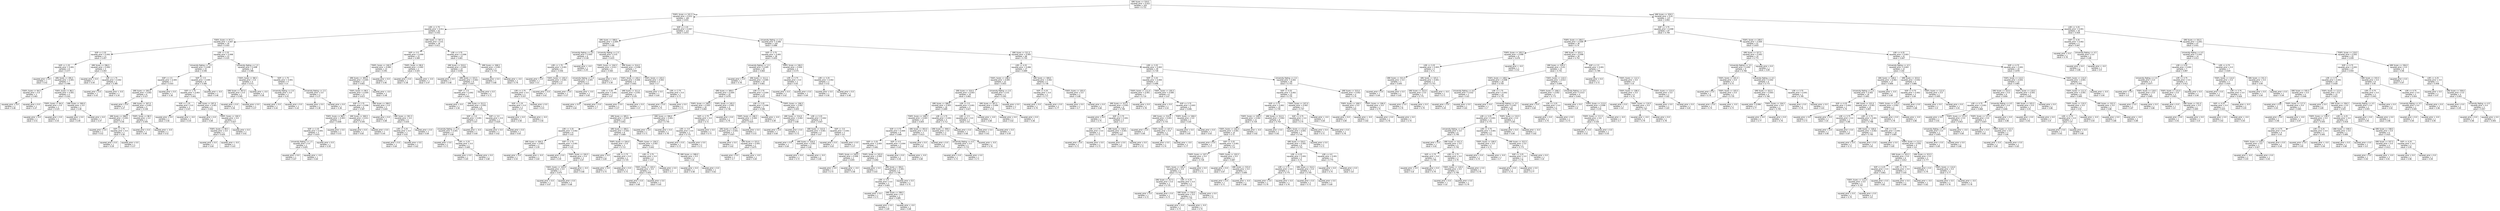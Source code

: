 digraph Tree {
node [shape=box, fontname="helvetica"] ;
edge [fontname="helvetica"] ;
0 [label="GRE Score <= 319.5\nsquared_error = 0.022\nsamples = 320\nvalue = 0.722"] ;
1 [label="TOEFL Score <= 101.5\nsquared_error = 0.012\nsamples = 183\nvalue = 0.631"] ;
0 -> 1 [labeldistance=2.5, labelangle=45, headlabel="True"] ;
2 [label="LOR <= 2.75\nsquared_error = 0.011\nsamples = 62\nvalue = 0.552"] ;
1 -> 2 ;
3 [label="TOEFL Score <= 97.5\nsquared_error = 0.007\nsamples = 34\nvalue = 0.503"] ;
2 -> 3 ;
4 [label="SOP <= 2.25\nsquared_error = 0.002\nsamples = 11\nvalue = 0.457"] ;
3 -> 4 ;
5 [label="SOP <= 1.25\nsquared_error = 0.001\nsamples = 8\nvalue = 0.477"] ;
4 -> 5 ;
6 [label="squared_error = 0.0\nsamples = 1\nvalue = 0.42"] ;
5 -> 6 ;
7 [label="GRE Score <= 295.5\nsquared_error = 0.001\nsamples = 7\nvalue = 0.486"] ;
5 -> 7 ;
8 [label="TOEFL Score <= 94.5\nsquared_error = 0.0\nsamples = 3\nvalue = 0.463"] ;
7 -> 8 ;
9 [label="squared_error = 0.0\nsamples = 2\nvalue = 0.46"] ;
8 -> 9 ;
10 [label="squared_error = 0.0\nsamples = 1\nvalue = 0.47"] ;
8 -> 10 ;
11 [label="TOEFL Score <= 96.5\nsquared_error = 0.001\nsamples = 4\nvalue = 0.502"] ;
7 -> 11 ;
12 [label="TOEFL Score <= 94.0\nsquared_error = 0.0\nsamples = 2\nvalue = 0.525"] ;
11 -> 12 ;
13 [label="squared_error = 0.0\nsamples = 1\nvalue = 0.51"] ;
12 -> 13 ;
14 [label="squared_error = 0.0\nsamples = 1\nvalue = 0.54"] ;
12 -> 14 ;
15 [label="GRE Score <= 300.0\nsquared_error = 0.0\nsamples = 2\nvalue = 0.48"] ;
11 -> 15 ;
16 [label="squared_error = 0.0\nsamples = 1\nvalue = 0.49"] ;
15 -> 16 ;
17 [label="squared_error = 0.0\nsamples = 1\nvalue = 0.47"] ;
15 -> 17 ;
18 [label="GRE Score <= 296.5\nsquared_error = 0.002\nsamples = 3\nvalue = 0.403"] ;
4 -> 18 ;
19 [label="squared_error = 0.0\nsamples = 1\nvalue = 0.44"] ;
18 -> 19 ;
20 [label="LOR <= 1.75\nsquared_error = 0.002\nsamples = 2\nvalue = 0.385"] ;
18 -> 20 ;
21 [label="squared_error = 0.0\nsamples = 1\nvalue = 0.43"] ;
20 -> 21 ;
22 [label="squared_error = -0.0\nsamples = 1\nvalue = 0.34"] ;
20 -> 22 ;
23 [label="LOR <= 2.25\nsquared_error = 0.008\nsamples = 23\nvalue = 0.525"] ;
3 -> 23 ;
24 [label="University Rating <= 1.5\nsquared_error = 0.006\nsamples = 15\nvalue = 0.546"] ;
23 -> 24 ;
25 [label="SOP <= 2.5\nsquared_error = 0.005\nsamples = 7\nvalue = 0.503"] ;
24 -> 25 ;
26 [label="GRE Score <= 293.5\nsquared_error = 0.002\nsamples = 6\nvalue = 0.527"] ;
25 -> 26 ;
27 [label="squared_error = 0.0\nsamples = 1\nvalue = 0.47"] ;
26 -> 27 ;
28 [label="GRE Score <= 307.0\nsquared_error = 0.001\nsamples = 5\nvalue = 0.538"] ;
26 -> 28 ;
29 [label="GRE Score <= 298.0\nsquared_error = 0.001\nsamples = 3\nvalue = 0.56"] ;
28 -> 29 ;
30 [label="squared_error = 0.0\nsamples = 1\nvalue = 0.52"] ;
29 -> 30 ;
31 [label="SOP <= 1.75\nsquared_error = 0.0\nsamples = 2\nvalue = 0.58"] ;
29 -> 31 ;
32 [label="squared_error = 0.0\nsamples = 1\nvalue = 0.59"] ;
31 -> 32 ;
33 [label="squared_error = 0.0\nsamples = 1\nvalue = 0.57"] ;
31 -> 33 ;
34 [label="TOEFL Score <= 98.5\nsquared_error = 0.0\nsamples = 2\nvalue = 0.505"] ;
28 -> 34 ;
35 [label="squared_error = 0.0\nsamples = 1\nvalue = 0.49"] ;
34 -> 35 ;
36 [label="squared_error = -0.0\nsamples = 1\nvalue = 0.52"] ;
34 -> 36 ;
37 [label="squared_error = 0.0\nsamples = 1\nvalue = 0.36"] ;
25 -> 37 ;
38 [label="SOP <= 3.5\nsquared_error = 0.005\nsamples = 8\nvalue = 0.584"] ;
24 -> 38 ;
39 [label="SOP <= 1.75\nsquared_error = 0.003\nsamples = 7\nvalue = 0.601"] ;
38 -> 39 ;
40 [label="SOP <= 1.25\nsquared_error = 0.0\nsamples = 3\nvalue = 0.547"] ;
39 -> 40 ;
41 [label="squared_error = 0.0\nsamples = 1\nvalue = 0.56"] ;
40 -> 41 ;
42 [label="squared_error = -0.0\nsamples = 2\nvalue = 0.54"] ;
40 -> 42 ;
43 [label="GRE Score <= 297.0\nsquared_error = 0.001\nsamples = 4\nvalue = 0.642"] ;
39 -> 43 ;
44 [label="squared_error = 0.0\nsamples = 1\nvalue = 0.69"] ;
43 -> 44 ;
45 [label="TOEFL Score <= 100.5\nsquared_error = 0.0\nsamples = 3\nvalue = 0.627"] ;
43 -> 45 ;
46 [label="TOEFL Score <= 99.5\nsquared_error = 0.0\nsamples = 2\nvalue = 0.635"] ;
45 -> 46 ;
47 [label="squared_error = 0.0\nsamples = 1\nvalue = 0.64"] ;
46 -> 47 ;
48 [label="squared_error = -0.0\nsamples = 1\nvalue = 0.63"] ;
46 -> 48 ;
49 [label="squared_error = 0.0\nsamples = 1\nvalue = 0.61"] ;
45 -> 49 ;
50 [label="squared_error = -0.0\nsamples = 1\nvalue = 0.46"] ;
38 -> 50 ;
51 [label="University Rating <= 1.5\nsquared_error = 0.008\nsamples = 8\nvalue = 0.486"] ;
23 -> 51 ;
52 [label="TOEFL Score <= 98.5\nsquared_error = 0.0\nsamples = 4\nvalue = 0.572"] ;
51 -> 52 ;
53 [label="GRE Score <= 307.0\nsquared_error = 0.0\nsamples = 2\nvalue = 0.565"] ;
52 -> 53 ;
54 [label="squared_error = 0.0\nsamples = 1\nvalue = 0.56"] ;
53 -> 54 ;
55 [label="squared_error = 0.0\nsamples = 1\nvalue = 0.57"] ;
53 -> 55 ;
56 [label="squared_error = -0.0\nsamples = 2\nvalue = 0.58"] ;
52 -> 56 ;
57 [label="SOP <= 1.75\nsquared_error = 0.001\nsamples = 4\nvalue = 0.4"] ;
51 -> 57 ;
58 [label="University Rating <= 3.0\nsquared_error = 0.0\nsamples = 2\nvalue = 0.43"] ;
57 -> 58 ;
59 [label="squared_error = 0.0\nsamples = 1\nvalue = 0.44"] ;
58 -> 59 ;
60 [label="squared_error = 0.0\nsamples = 1\nvalue = 0.42"] ;
58 -> 60 ;
61 [label="University Rating <= 2.5\nsquared_error = 0.0\nsamples = 2\nvalue = 0.37"] ;
57 -> 61 ;
62 [label="squared_error = 0.0\nsamples = 1\nvalue = 0.38"] ;
61 -> 62 ;
63 [label="squared_error = 0.0\nsamples = 1\nvalue = 0.36"] ;
61 -> 63 ;
64 [label="GRE Score <= 307.5\nsquared_error = 0.01\nsamples = 28\nvalue = 0.611"] ;
2 -> 64 ;
65 [label="SOP <= 3.5\nsquared_error = 0.009\nsamples = 15\nvalue = 0.569"] ;
64 -> 65 ;
66 [label="TOEFL Score <= 100.5\nsquared_error = 0.006\nsamples = 13\nvalue = 0.591"] ;
65 -> 66 ;
67 [label="GRE Score <= 305.0\nsquared_error = 0.005\nsamples = 12\nvalue = 0.602"] ;
66 -> 67 ;
68 [label="TOEFL Score <= 99.5\nsquared_error = 0.004\nsamples = 11\nvalue = 0.613"] ;
67 -> 68 ;
69 [label="SOP <= 2.75\nsquared_error = 0.006\nsamples = 6\nvalue = 0.587"] ;
68 -> 69 ;
70 [label="TOEFL Score <= 98.5\nsquared_error = 0.003\nsamples = 4\nvalue = 0.608"] ;
69 -> 70 ;
71 [label="SOP <= 2.25\nsquared_error = 0.001\nsamples = 3\nvalue = 0.633"] ;
70 -> 71 ;
72 [label="University Rating <= 1.5\nsquared_error = 0.0\nsamples = 2\nvalue = 0.655"] ;
71 -> 72 ;
73 [label="squared_error = 0.0\nsamples = 1\nvalue = 0.67"] ;
72 -> 73 ;
74 [label="squared_error = -0.0\nsamples = 1\nvalue = 0.64"] ;
72 -> 74 ;
75 [label="squared_error = 0.0\nsamples = 1\nvalue = 0.59"] ;
71 -> 75 ;
76 [label="squared_error = 0.0\nsamples = 1\nvalue = 0.53"] ;
70 -> 76 ;
77 [label="GRE Score <= 300.5\nsquared_error = 0.011\nsamples = 2\nvalue = 0.545"] ;
69 -> 77 ;
78 [label="squared_error = 0.0\nsamples = 1\nvalue = 0.65"] ;
77 -> 78 ;
79 [label="squared_error = 0.0\nsamples = 1\nvalue = 0.44"] ;
77 -> 79 ;
80 [label="GRE Score <= 299.5\nsquared_error = 0.0\nsamples = 5\nvalue = 0.644"] ;
68 -> 80 ;
81 [label="squared_error = 0.0\nsamples = 1\nvalue = 0.68"] ;
80 -> 81 ;
82 [label="GRE Score <= 301.5\nsquared_error = 0.0\nsamples = 4\nvalue = 0.635"] ;
80 -> 82 ;
83 [label="LOR <= 3.25\nsquared_error = 0.0\nsamples = 2\nvalue = 0.63"] ;
82 -> 83 ;
84 [label="squared_error = 0.0\nsamples = 1\nvalue = 0.64"] ;
83 -> 84 ;
85 [label="squared_error = 0.0\nsamples = 1\nvalue = 0.62"] ;
83 -> 85 ;
86 [label="squared_error = 0.0\nsamples = 2\nvalue = 0.64"] ;
82 -> 86 ;
87 [label="squared_error = -0.0\nsamples = 1\nvalue = 0.48"] ;
67 -> 87 ;
88 [label="squared_error = 0.0\nsamples = 1\nvalue = 0.46"] ;
66 -> 88 ;
89 [label="TOEFL Score <= 99.0\nsquared_error = 0.002\nsamples = 2\nvalue = 0.425"] ;
65 -> 89 ;
90 [label="squared_error = 0.0\nsamples = 1\nvalue = 0.38"] ;
89 -> 90 ;
91 [label="squared_error = -0.0\nsamples = 1\nvalue = 0.47"] ;
89 -> 91 ;
92 [label="LOR <= 3.75\nsquared_error = 0.006\nsamples = 13\nvalue = 0.661"] ;
64 -> 92 ;
93 [label="GRE Score <= 310.0\nsquared_error = 0.005\nsamples = 10\nvalue = 0.639"] ;
92 -> 93 ;
94 [label="squared_error = 0.0\nsamples = 1\nvalue = 0.48"] ;
93 -> 94 ;
95 [label="GRE Score <= 315.5\nsquared_error = 0.002\nsamples = 9\nvalue = 0.657"] ;
93 -> 95 ;
96 [label="SOP <= 2.0\nsquared_error = 0.002\nsamples = 7\nvalue = 0.641"] ;
95 -> 96 ;
97 [label="squared_error = 0.0\nsamples = 1\nvalue = 0.56"] ;
96 -> 97 ;
98 [label="GRE Score <= 312.5\nsquared_error = 0.001\nsamples = 6\nvalue = 0.655"] ;
96 -> 98 ;
99 [label="SOP <= 3.0\nsquared_error = 0.001\nsamples = 4\nvalue = 0.67"] ;
98 -> 99 ;
100 [label="University Rating <= 1.5\nsquared_error = 0.001\nsamples = 3\nvalue = 0.68"] ;
99 -> 100 ;
101 [label="squared_error = 0.0\nsamples = 1\nvalue = 0.71"] ;
100 -> 101 ;
102 [label="LOR <= 3.25\nsquared_error = 0.0\nsamples = 2\nvalue = 0.665"] ;
100 -> 102 ;
103 [label="squared_error = 0.0\nsamples = 1\nvalue = 0.65"] ;
102 -> 103 ;
104 [label="squared_error = 0.0\nsamples = 1\nvalue = 0.68"] ;
102 -> 104 ;
105 [label="squared_error = -0.0\nsamples = 1\nvalue = 0.64"] ;
99 -> 105 ;
106 [label="SOP <= 3.0\nsquared_error = 0.0\nsamples = 2\nvalue = 0.625"] ;
98 -> 106 ;
107 [label="squared_error = 0.0\nsamples = 1\nvalue = 0.62"] ;
106 -> 107 ;
108 [label="squared_error = 0.0\nsamples = 1\nvalue = 0.63"] ;
106 -> 108 ;
109 [label="squared_error = 0.0\nsamples = 2\nvalue = 0.71"] ;
95 -> 109 ;
110 [label="GRE Score <= 308.5\nsquared_error = 0.001\nsamples = 3\nvalue = 0.733"] ;
92 -> 110 ;
111 [label="squared_error = 0.0\nsamples = 1\nvalue = 0.68"] ;
110 -> 111 ;
112 [label="squared_error = -0.0\nsamples = 2\nvalue = 0.76"] ;
110 -> 112 ;
113 [label="SOP <= 2.25\nsquared_error = 0.007\nsamples = 121\nvalue = 0.672"] ;
1 -> 113 ;
114 [label="GRE Score <= 308.0\nsquared_error = 0.009\nsamples = 17\nvalue = 0.588"] ;
113 -> 114 ;
115 [label="University Rating <= 3.0\nsquared_error = 0.003\nsamples = 6\nvalue = 0.538"] ;
114 -> 115 ;
116 [label="LOR <= 1.75\nsquared_error = 0.001\nsamples = 5\nvalue = 0.556"] ;
115 -> 116 ;
117 [label="squared_error = 0.0\nsamples = 1\nvalue = 0.5"] ;
116 -> 117 ;
118 [label="TOEFL Score <= 105.5\nsquared_error = 0.001\nsamples = 4\nvalue = 0.57"] ;
116 -> 118 ;
119 [label="LOR <= 2.75\nsquared_error = 0.0\nsamples = 3\nvalue = 0.557"] ;
118 -> 119 ;
120 [label="SOP <= 1.25\nsquared_error = 0.0\nsamples = 2\nvalue = 0.57"] ;
119 -> 120 ;
121 [label="squared_error = 0.0\nsamples = 1\nvalue = 0.58"] ;
120 -> 121 ;
122 [label="squared_error = -0.0\nsamples = 1\nvalue = 0.56"] ;
120 -> 122 ;
123 [label="squared_error = 0.0\nsamples = 1\nvalue = 0.53"] ;
119 -> 123 ;
124 [label="squared_error = 0.0\nsamples = 1\nvalue = 0.61"] ;
118 -> 124 ;
125 [label="squared_error = -0.0\nsamples = 1\nvalue = 0.45"] ;
115 -> 125 ;
126 [label="University Rating <= 2.5\nsquared_error = 0.01\nsamples = 11\nvalue = 0.615"] ;
114 -> 126 ;
127 [label="TOEFL Score <= 104.5\nsquared_error = 0.011\nsamples = 4\nvalue = 0.565"] ;
126 -> 127 ;
128 [label="University Rating <= 1.5\nsquared_error = 0.001\nsamples = 3\nvalue = 0.623"] ;
127 -> 128 ;
129 [label="squared_error = 0.0\nsamples = 1\nvalue = 0.57"] ;
128 -> 129 ;
130 [label="squared_error = -0.0\nsamples = 2\nvalue = 0.65"] ;
128 -> 130 ;
131 [label="squared_error = -0.0\nsamples = 1\nvalue = 0.39"] ;
127 -> 131 ;
132 [label="GRE Score <= 314.0\nsquared_error = 0.006\nsamples = 7\nvalue = 0.644"] ;
126 -> 132 ;
133 [label="TOEFL Score <= 104.5\nsquared_error = 0.006\nsamples = 4\nvalue = 0.602"] ;
132 -> 133 ;
134 [label="LOR <= 3.25\nsquared_error = 0.001\nsamples = 2\nvalue = 0.67"] ;
133 -> 134 ;
135 [label="squared_error = 0.0\nsamples = 1\nvalue = 0.64"] ;
134 -> 135 ;
136 [label="squared_error = 0.0\nsamples = 1\nvalue = 0.7"] ;
134 -> 136 ;
137 [label="GRE Score <= 311.0\nsquared_error = 0.001\nsamples = 2\nvalue = 0.535"] ;
133 -> 137 ;
138 [label="squared_error = 0.0\nsamples = 1\nvalue = 0.57"] ;
137 -> 138 ;
139 [label="squared_error = 0.0\nsamples = 1\nvalue = 0.5"] ;
137 -> 139 ;
140 [label="TOEFL Score <= 103.5\nsquared_error = 0.002\nsamples = 3\nvalue = 0.7"] ;
132 -> 140 ;
141 [label="squared_error = 0.0\nsamples = 1\nvalue = 0.64"] ;
140 -> 141 ;
142 [label="LOR <= 2.75\nsquared_error = 0.0\nsamples = 2\nvalue = 0.73"] ;
140 -> 142 ;
143 [label="squared_error = 0.0\nsamples = 1\nvalue = 0.75"] ;
142 -> 143 ;
144 [label="squared_error = 0.0\nsamples = 1\nvalue = 0.71"] ;
142 -> 144 ;
145 [label="University Rating <= 2.5\nsquared_error = 0.006\nsamples = 104\nvalue = 0.686"] ;
113 -> 145 ;
146 [label="SOP <= 3.75\nsquared_error = 0.005\nsamples = 38\nvalue = 0.655"] ;
145 -> 146 ;
147 [label="University Rating <= 1.5\nsquared_error = 0.005\nsamples = 34\nvalue = 0.664"] ;
146 -> 147 ;
148 [label="squared_error = 0.0\nsamples = 1\nvalue = 0.78"] ;
147 -> 148 ;
149 [label="GRE Score <= 311.5\nsquared_error = 0.005\nsamples = 33\nvalue = 0.661"] ;
147 -> 149 ;
150 [label="GRE Score <= 309.5\nsquared_error = 0.004\nsamples = 20\nvalue = 0.678"] ;
149 -> 150 ;
151 [label="TOEFL Score <= 106.5\nsquared_error = 0.003\nsamples = 16\nvalue = 0.664"] ;
150 -> 151 ;
152 [label="GRE Score <= 305.5\nsquared_error = 0.003\nsamples = 14\nvalue = 0.652"] ;
151 -> 152 ;
153 [label="LOR <= 3.25\nsquared_error = 0.002\nsamples = 6\nvalue = 0.63"] ;
152 -> 153 ;
154 [label="GRE Score <= 304.5\nsquared_error = 0.002\nsamples = 2\nvalue = 0.59"] ;
153 -> 154 ;
155 [label="squared_error = 0.0\nsamples = 1\nvalue = 0.54"] ;
154 -> 155 ;
156 [label="squared_error = -0.0\nsamples = 1\nvalue = 0.64"] ;
154 -> 156 ;
157 [label="SOP <= 2.75\nsquared_error = 0.001\nsamples = 4\nvalue = 0.65"] ;
153 -> 157 ;
158 [label="squared_error = 0.0\nsamples = 1\nvalue = 0.59"] ;
157 -> 158 ;
159 [label="TOEFL Score <= 104.5\nsquared_error = 0.0\nsamples = 3\nvalue = 0.67"] ;
157 -> 159 ;
160 [label="TOEFL Score <= 103.0\nsquared_error = 0.0\nsamples = 2\nvalue = 0.675"] ;
159 -> 160 ;
161 [label="squared_error = 0.0\nsamples = 1\nvalue = 0.67"] ;
160 -> 161 ;
162 [label="squared_error = 0.0\nsamples = 1\nvalue = 0.68"] ;
160 -> 162 ;
163 [label="squared_error = -0.0\nsamples = 1\nvalue = 0.66"] ;
159 -> 163 ;
164 [label="GRE Score <= 306.5\nsquared_error = 0.002\nsamples = 8\nvalue = 0.669"] ;
152 -> 164 ;
165 [label="TOEFL Score <= 104.0\nsquared_error = 0.0\nsamples = 3\nvalue = 0.713"] ;
164 -> 165 ;
166 [label="squared_error = 0.0\nsamples = 1\nvalue = 0.69"] ;
165 -> 166 ;
167 [label="LOR <= 2.75\nsquared_error = 0.0\nsamples = 2\nvalue = 0.725"] ;
165 -> 167 ;
168 [label="squared_error = 0.0\nsamples = 1\nvalue = 0.73"] ;
167 -> 168 ;
169 [label="squared_error = 0.0\nsamples = 1\nvalue = 0.72"] ;
167 -> 169 ;
170 [label="TOEFL Score <= 104.5\nsquared_error = 0.002\nsamples = 5\nvalue = 0.642"] ;
164 -> 170 ;
171 [label="LOR <= 3.75\nsquared_error = 0.0\nsamples = 3\nvalue = 0.67"] ;
170 -> 171 ;
172 [label="TOEFL Score <= 103.5\nsquared_error = 0.0\nsamples = 2\nvalue = 0.655"] ;
171 -> 172 ;
173 [label="squared_error = 0.0\nsamples = 1\nvalue = 0.66"] ;
172 -> 173 ;
174 [label="squared_error = 0.0\nsamples = 1\nvalue = 0.65"] ;
172 -> 174 ;
175 [label="squared_error = 0.0\nsamples = 1\nvalue = 0.7"] ;
171 -> 175 ;
176 [label="GRE Score <= 308.0\nsquared_error = 0.0\nsamples = 2\nvalue = 0.6"] ;
170 -> 176 ;
177 [label="squared_error = 0.0\nsamples = 1\nvalue = 0.58"] ;
176 -> 177 ;
178 [label="squared_error = 0.0\nsamples = 1\nvalue = 0.62"] ;
176 -> 178 ;
179 [label="GRE Score <= 306.0\nsquared_error = 0.001\nsamples = 2\nvalue = 0.745"] ;
151 -> 179 ;
180 [label="squared_error = 0.0\nsamples = 1\nvalue = 0.71"] ;
179 -> 180 ;
181 [label="squared_error = 0.0\nsamples = 1\nvalue = 0.78"] ;
179 -> 181 ;
182 [label="TOEFL Score <= 105.5\nsquared_error = 0.001\nsamples = 4\nvalue = 0.738"] ;
150 -> 182 ;
183 [label="SOP <= 2.75\nsquared_error = 0.0\nsamples = 3\nvalue = 0.72"] ;
182 -> 183 ;
184 [label="LOR <= 3.0\nsquared_error = 0.0\nsamples = 2\nvalue = 0.715"] ;
183 -> 184 ;
185 [label="squared_error = 0.0\nsamples = 1\nvalue = 0.72"] ;
184 -> 185 ;
186 [label="squared_error = 0.0\nsamples = 1\nvalue = 0.71"] ;
184 -> 186 ;
187 [label="squared_error = 0.0\nsamples = 1\nvalue = 0.73"] ;
183 -> 187 ;
188 [label="squared_error = 0.0\nsamples = 1\nvalue = 0.79"] ;
182 -> 188 ;
189 [label="LOR <= 2.75\nsquared_error = 0.004\nsamples = 13\nvalue = 0.633"] ;
149 -> 189 ;
190 [label="LOR <= 2.25\nsquared_error = 0.006\nsamples = 5\nvalue = 0.598"] ;
189 -> 190 ;
191 [label="TOEFL Score <= 106.5\nsquared_error = 0.004\nsamples = 4\nvalue = 0.625"] ;
190 -> 191 ;
192 [label="GRE Score <= 313.5\nsquared_error = 0.001\nsamples = 3\nvalue = 0.657"] ;
191 -> 192 ;
193 [label="squared_error = 0.0\nsamples = 1\nvalue = 0.62"] ;
192 -> 193 ;
194 [label="GRE Score <= 315.5\nsquared_error = 0.001\nsamples = 2\nvalue = 0.675"] ;
192 -> 194 ;
195 [label="squared_error = 0.0\nsamples = 1\nvalue = 0.7"] ;
194 -> 195 ;
196 [label="squared_error = -0.0\nsamples = 1\nvalue = 0.65"] ;
194 -> 196 ;
197 [label="squared_error = 0.0\nsamples = 1\nvalue = 0.53"] ;
191 -> 197 ;
198 [label="squared_error = -0.0\nsamples = 1\nvalue = 0.49"] ;
190 -> 198 ;
199 [label="TOEFL Score <= 106.5\nsquared_error = 0.002\nsamples = 8\nvalue = 0.655"] ;
189 -> 199 ;
200 [label="GRE Score <= 314.0\nsquared_error = 0.002\nsamples = 2\nvalue = 0.68"] ;
199 -> 200 ;
201 [label="squared_error = 0.0\nsamples = 1\nvalue = 0.64"] ;
200 -> 201 ;
202 [label="squared_error = 0.0\nsamples = 1\nvalue = 0.72"] ;
200 -> 202 ;
203 [label="LOR <= 3.25\nsquared_error = 0.002\nsamples = 6\nvalue = 0.647"] ;
199 -> 203 ;
204 [label="GRE Score <= 313.5\nsquared_error = 0.001\nsamples = 4\nvalue = 0.67"] ;
203 -> 204 ;
205 [label="squared_error = 0.0\nsamples = 1\nvalue = 0.64"] ;
204 -> 205 ;
206 [label="GRE Score <= 316.0\nsquared_error = 0.001\nsamples = 3\nvalue = 0.68"] ;
204 -> 206 ;
207 [label="squared_error = 0.0\nsamples = 1\nvalue = 0.72"] ;
206 -> 207 ;
208 [label="squared_error = -0.0\nsamples = 2\nvalue = 0.66"] ;
206 -> 208 ;
209 [label="SOP <= 3.0\nsquared_error = 0.001\nsamples = 2\nvalue = 0.6"] ;
203 -> 209 ;
210 [label="squared_error = 0.0\nsamples = 1\nvalue = 0.63"] ;
209 -> 210 ;
211 [label="squared_error = 0.0\nsamples = 1\nvalue = 0.57"] ;
209 -> 211 ;
212 [label="TOEFL Score <= 106.5\nsquared_error = 0.004\nsamples = 4\nvalue = 0.575"] ;
146 -> 212 ;
213 [label="LOR <= 3.75\nsquared_error = 0.0\nsamples = 2\nvalue = 0.63"] ;
212 -> 213 ;
214 [label="squared_error = 0.0\nsamples = 1\nvalue = 0.62"] ;
213 -> 214 ;
215 [label="squared_error = 0.0\nsamples = 1\nvalue = 0.64"] ;
213 -> 215 ;
216 [label="LOR <= 3.25\nsquared_error = 0.002\nsamples = 2\nvalue = 0.52"] ;
212 -> 216 ;
217 [label="squared_error = 0.0\nsamples = 1\nvalue = 0.56"] ;
216 -> 217 ;
218 [label="squared_error = 0.0\nsamples = 1\nvalue = 0.48"] ;
216 -> 218 ;
219 [label="GRE Score <= 311.5\nsquared_error = 0.005\nsamples = 66\nvalue = 0.703"] ;
145 -> 219 ;
220 [label="LOR <= 4.25\nsquared_error = 0.006\nsamples = 27\nvalue = 0.669"] ;
219 -> 220 ;
221 [label="TOEFL Score <= 108.5\nsquared_error = 0.005\nsamples = 22\nvalue = 0.653"] ;
220 -> 221 ;
222 [label="GRE Score <= 310.5\nsquared_error = 0.003\nsamples = 19\nvalue = 0.662"] ;
221 -> 222 ;
223 [label="GRE Score <= 308.5\nsquared_error = 0.003\nsamples = 16\nvalue = 0.669"] ;
222 -> 223 ;
224 [label="TOEFL Score <= 106.5\nsquared_error = 0.003\nsamples = 12\nvalue = 0.654"] ;
223 -> 224 ;
225 [label="SOP <= 3.75\nsquared_error = 0.004\nsamples = 9\nvalue = 0.668"] ;
224 -> 225 ;
226 [label="SOP <= 3.25\nsquared_error = 0.003\nsamples = 7\nvalue = 0.681"] ;
225 -> 226 ;
227 [label="TOEFL Score <= 104.0\nsquared_error = 0.006\nsamples = 2\nvalue = 0.655"] ;
226 -> 227 ;
228 [label="squared_error = 0.0\nsamples = 1\nvalue = 0.73"] ;
227 -> 228 ;
229 [label="squared_error = -0.0\nsamples = 1\nvalue = 0.58"] ;
227 -> 229 ;
230 [label="TOEFL Score <= 103.0\nsquared_error = 0.002\nsamples = 5\nvalue = 0.692"] ;
226 -> 230 ;
231 [label="squared_error = 0.0\nsamples = 1\nvalue = 0.63"] ;
230 -> 231 ;
232 [label="GRE Score <= 304.5\nsquared_error = 0.001\nsamples = 4\nvalue = 0.708"] ;
230 -> 232 ;
233 [label="LOR <= 3.5\nsquared_error = 0.0\nsamples = 3\nvalue = 0.693"] ;
232 -> 233 ;
234 [label="squared_error = 0.0\nsamples = 1\nvalue = 0.71"] ;
233 -> 234 ;
235 [label="GRE Score <= 299.5\nsquared_error = 0.0\nsamples = 2\nvalue = 0.685"] ;
233 -> 235 ;
236 [label="squared_error = 0.0\nsamples = 1\nvalue = 0.69"] ;
235 -> 236 ;
237 [label="squared_error = -0.0\nsamples = 1\nvalue = 0.68"] ;
235 -> 237 ;
238 [label="squared_error = 0.0\nsamples = 1\nvalue = 0.75"] ;
232 -> 238 ;
239 [label="SOP <= 4.5\nsquared_error = 0.004\nsamples = 2\nvalue = 0.62"] ;
225 -> 239 ;
240 [label="squared_error = 0.0\nsamples = 1\nvalue = 0.56"] ;
239 -> 240 ;
241 [label="squared_error = -0.0\nsamples = 1\nvalue = 0.68"] ;
239 -> 241 ;
242 [label="GRE Score <= 303.0\nsquared_error = 0.0\nsamples = 3\nvalue = 0.613"] ;
224 -> 242 ;
243 [label="squared_error = 0.0\nsamples = 1\nvalue = 0.62"] ;
242 -> 243 ;
244 [label="squared_error = 0.0\nsamples = 2\nvalue = 0.61"] ;
242 -> 244 ;
245 [label="LOR <= 3.75\nsquared_error = 0.001\nsamples = 4\nvalue = 0.712"] ;
223 -> 245 ;
246 [label="GRE Score <= 309.5\nsquared_error = 0.0\nsamples = 3\nvalue = 0.73"] ;
245 -> 246 ;
247 [label="University Rating <= 4.0\nsquared_error = 0.0\nsamples = 2\nvalue = 0.715"] ;
246 -> 247 ;
248 [label="squared_error = 0.0\nsamples = 1\nvalue = 0.72"] ;
247 -> 248 ;
249 [label="squared_error = 0.0\nsamples = 1\nvalue = 0.71"] ;
247 -> 249 ;
250 [label="squared_error = -0.0\nsamples = 1\nvalue = 0.76"] ;
246 -> 250 ;
251 [label="squared_error = 0.0\nsamples = 1\nvalue = 0.66"] ;
245 -> 251 ;
252 [label="LOR <= 3.5\nsquared_error = 0.001\nsamples = 3\nvalue = 0.627"] ;
222 -> 252 ;
253 [label="LOR <= 2.5\nsquared_error = 0.0\nsamples = 2\nvalue = 0.6"] ;
252 -> 253 ;
254 [label="squared_error = 0.0\nsamples = 1\nvalue = 0.61"] ;
253 -> 254 ;
255 [label="squared_error = 0.0\nsamples = 1\nvalue = 0.59"] ;
253 -> 255 ;
256 [label="squared_error = -0.0\nsamples = 1\nvalue = 0.68"] ;
252 -> 256 ;
257 [label="University Rating <= 3.5\nsquared_error = 0.01\nsamples = 3\nvalue = 0.593"] ;
221 -> 257 ;
258 [label="GRE Score <= 307.5\nsquared_error = 0.006\nsamples = 2\nvalue = 0.54"] ;
257 -> 258 ;
259 [label="squared_error = 0.0\nsamples = 1\nvalue = 0.62"] ;
258 -> 259 ;
260 [label="squared_error = 0.0\nsamples = 1\nvalue = 0.46"] ;
258 -> 260 ;
261 [label="squared_error = 0.0\nsamples = 1\nvalue = 0.7"] ;
257 -> 261 ;
262 [label="GRE Score <= 309.0\nsquared_error = 0.002\nsamples = 5\nvalue = 0.738"] ;
220 -> 262 ;
263 [label="SOP <= 4.25\nsquared_error = 0.0\nsamples = 3\nvalue = 0.777"] ;
262 -> 263 ;
264 [label="squared_error = 0.0\nsamples = 1\nvalue = 0.79"] ;
263 -> 264 ;
265 [label="squared_error = 0.0\nsamples = 2\nvalue = 0.77"] ;
263 -> 265 ;
266 [label="TOEFL Score <= 105.0\nsquared_error = 0.0\nsamples = 2\nvalue = 0.68"] ;
262 -> 266 ;
267 [label="squared_error = 0.0\nsamples = 1\nvalue = 0.7"] ;
266 -> 267 ;
268 [label="squared_error = 0.0\nsamples = 1\nvalue = 0.66"] ;
266 -> 268 ;
269 [label="LOR <= 3.25\nsquared_error = 0.003\nsamples = 39\nvalue = 0.728"] ;
219 -> 269 ;
270 [label="SOP <= 3.25\nsquared_error = 0.004\nsamples = 13\nvalue = 0.696"] ;
269 -> 270 ;
271 [label="TOEFL Score <= 111.0\nsquared_error = 0.001\nsamples = 7\nvalue = 0.719"] ;
270 -> 271 ;
272 [label="GRE Score <= 312.5\nsquared_error = 0.001\nsamples = 6\nvalue = 0.708"] ;
271 -> 272 ;
273 [label="squared_error = 0.0\nsamples = 1\nvalue = 0.75"] ;
272 -> 273 ;
274 [label="SOP <= 2.75\nsquared_error = 0.001\nsamples = 5\nvalue = 0.7"] ;
272 -> 274 ;
275 [label="LOR <= 2.75\nsquared_error = 0.0\nsamples = 2\nvalue = 0.72"] ;
274 -> 275 ;
276 [label="squared_error = 0.0\nsamples = 1\nvalue = 0.71"] ;
275 -> 276 ;
277 [label="squared_error = 0.0\nsamples = 1\nvalue = 0.73"] ;
275 -> 277 ;
278 [label="GRE Score <= 318.5\nsquared_error = 0.001\nsamples = 3\nvalue = 0.687"] ;
274 -> 278 ;
279 [label="squared_error = 0.0\nsamples = 2\nvalue = 0.67"] ;
278 -> 279 ;
280 [label="squared_error = 0.0\nsamples = 1\nvalue = 0.72"] ;
278 -> 280 ;
281 [label="squared_error = 0.0\nsamples = 1\nvalue = 0.78"] ;
271 -> 281 ;
282 [label="TOEFL Score <= 105.5\nsquared_error = 0.006\nsamples = 6\nvalue = 0.67"] ;
270 -> 282 ;
283 [label="squared_error = 0.0\nsamples = 1\nvalue = 0.54"] ;
282 -> 283 ;
284 [label="SOP <= 3.75\nsquared_error = 0.003\nsamples = 5\nvalue = 0.696"] ;
282 -> 284 ;
285 [label="GRE Score <= 314.0\nsquared_error = 0.001\nsamples = 3\nvalue = 0.733"] ;
284 -> 285 ;
286 [label="squared_error = 0.0\nsamples = 1\nvalue = 0.69"] ;
285 -> 286 ;
287 [label="TOEFL Score <= 107.5\nsquared_error = 0.0\nsamples = 2\nvalue = 0.755"] ;
285 -> 287 ;
288 [label="squared_error = 0.0\nsamples = 1\nvalue = 0.74"] ;
287 -> 288 ;
289 [label="squared_error = -0.0\nsamples = 1\nvalue = 0.77"] ;
287 -> 289 ;
290 [label="TOEFL Score <= 108.0\nsquared_error = 0.0\nsamples = 2\nvalue = 0.64"] ;
284 -> 290 ;
291 [label="squared_error = 0.0\nsamples = 1\nvalue = 0.65"] ;
290 -> 291 ;
292 [label="squared_error = 0.0\nsamples = 1\nvalue = 0.63"] ;
290 -> 292 ;
293 [label="University Rating <= 3.5\nsquared_error = 0.002\nsamples = 26\nvalue = 0.743"] ;
269 -> 293 ;
294 [label="SOP <= 4.25\nsquared_error = 0.002\nsamples = 22\nvalue = 0.735"] ;
293 -> 294 ;
295 [label="SOP <= 3.75\nsquared_error = 0.002\nsamples = 19\nvalue = 0.739"] ;
294 -> 295 ;
296 [label="TOEFL Score <= 109.5\nsquared_error = 0.002\nsamples = 11\nvalue = 0.729"] ;
295 -> 296 ;
297 [label="TOEFL Score <= 102.5\nsquared_error = 0.001\nsamples = 10\nvalue = 0.72"] ;
296 -> 297 ;
298 [label="squared_error = 0.0\nsamples = 1\nvalue = 0.77"] ;
297 -> 298 ;
299 [label="SOP <= 3.25\nsquared_error = 0.001\nsamples = 9\nvalue = 0.714"] ;
297 -> 299 ;
300 [label="TOEFL Score <= 107.5\nsquared_error = 0.0\nsamples = 6\nvalue = 0.728"] ;
299 -> 300 ;
301 [label="TOEFL Score <= 105.5\nsquared_error = 0.0\nsamples = 5\nvalue = 0.732"] ;
300 -> 301 ;
302 [label="GRE Score <= 317.5\nsquared_error = 0.0\nsamples = 2\nvalue = 0.725"] ;
301 -> 302 ;
303 [label="squared_error = 0.0\nsamples = 1\nvalue = 0.72"] ;
302 -> 303 ;
304 [label="squared_error = 0.0\nsamples = 1\nvalue = 0.73"] ;
302 -> 304 ;
305 [label="LOR <= 4.25\nsquared_error = 0.0\nsamples = 3\nvalue = 0.737"] ;
301 -> 305 ;
306 [label="GRE Score <= 316.0\nsquared_error = 0.0\nsamples = 2\nvalue = 0.735"] ;
305 -> 306 ;
307 [label="squared_error = 0.0\nsamples = 1\nvalue = 0.73"] ;
306 -> 307 ;
308 [label="squared_error = -0.0\nsamples = 1\nvalue = 0.74"] ;
306 -> 308 ;
309 [label="squared_error = 0.0\nsamples = 1\nvalue = 0.74"] ;
305 -> 309 ;
310 [label="squared_error = 0.0\nsamples = 1\nvalue = 0.71"] ;
300 -> 310 ;
311 [label="TOEFL Score <= 103.5\nsquared_error = 0.0\nsamples = 3\nvalue = 0.687"] ;
299 -> 311 ;
312 [label="squared_error = 0.0\nsamples = 1\nvalue = 0.67"] ;
311 -> 312 ;
313 [label="GRE Score <= 315.0\nsquared_error = 0.0\nsamples = 2\nvalue = 0.695"] ;
311 -> 313 ;
314 [label="squared_error = 0.0\nsamples = 1\nvalue = 0.71"] ;
313 -> 314 ;
315 [label="squared_error = -0.0\nsamples = 1\nvalue = 0.68"] ;
313 -> 315 ;
316 [label="squared_error = -0.0\nsamples = 1\nvalue = 0.82"] ;
296 -> 316 ;
317 [label="GRE Score <= 312.5\nsquared_error = 0.002\nsamples = 8\nvalue = 0.754"] ;
295 -> 317 ;
318 [label="squared_error = 0.0\nsamples = 1\nvalue = 0.81"] ;
317 -> 318 ;
319 [label="TOEFL Score <= 111.0\nsquared_error = 0.001\nsamples = 7\nvalue = 0.746"] ;
317 -> 319 ;
320 [label="GRE Score <= 316.5\nsquared_error = 0.001\nsamples = 6\nvalue = 0.752"] ;
319 -> 320 ;
321 [label="LOR <= 4.25\nsquared_error = 0.001\nsamples = 4\nvalue = 0.74"] ;
320 -> 321 ;
322 [label="LOR <= 3.75\nsquared_error = 0.0\nsamples = 2\nvalue = 0.775"] ;
321 -> 322 ;
323 [label="squared_error = 0.0\nsamples = 1\nvalue = 0.79"] ;
322 -> 323 ;
324 [label="squared_error = 0.0\nsamples = 1\nvalue = 0.76"] ;
322 -> 324 ;
325 [label="GRE Score <= 314.5\nsquared_error = 0.0\nsamples = 2\nvalue = 0.705"] ;
321 -> 325 ;
326 [label="squared_error = 0.0\nsamples = 1\nvalue = 0.72"] ;
325 -> 326 ;
327 [label="squared_error = 0.0\nsamples = 1\nvalue = 0.69"] ;
325 -> 327 ;
328 [label="LOR <= 4.0\nsquared_error = 0.001\nsamples = 2\nvalue = 0.775"] ;
320 -> 328 ;
329 [label="squared_error = 0.0\nsamples = 1\nvalue = 0.75"] ;
328 -> 329 ;
330 [label="squared_error = 0.0\nsamples = 1\nvalue = 0.8"] ;
328 -> 330 ;
331 [label="squared_error = 0.0\nsamples = 1\nvalue = 0.71"] ;
319 -> 331 ;
332 [label="TOEFL Score <= 107.0\nsquared_error = 0.002\nsamples = 3\nvalue = 0.707"] ;
294 -> 332 ;
333 [label="SOP <= 4.75\nsquared_error = 0.0\nsamples = 2\nvalue = 0.74"] ;
332 -> 333 ;
334 [label="squared_error = 0.0\nsamples = 1\nvalue = 0.72"] ;
333 -> 334 ;
335 [label="squared_error = 0.0\nsamples = 1\nvalue = 0.76"] ;
333 -> 335 ;
336 [label="squared_error = -0.0\nsamples = 1\nvalue = 0.64"] ;
332 -> 336 ;
337 [label="GRE Score <= 315.0\nsquared_error = 0.002\nsamples = 4\nvalue = 0.79"] ;
293 -> 337 ;
338 [label="TOEFL Score <= 108.5\nsquared_error = 0.0\nsamples = 2\nvalue = 0.83"] ;
337 -> 338 ;
339 [label="squared_error = 0.0\nsamples = 1\nvalue = 0.84"] ;
338 -> 339 ;
340 [label="squared_error = -0.0\nsamples = 1\nvalue = 0.82"] ;
338 -> 340 ;
341 [label="TOEFL Score <= 106.0\nsquared_error = 0.0\nsamples = 2\nvalue = 0.75"] ;
337 -> 341 ;
342 [label="squared_error = 0.0\nsamples = 1\nvalue = 0.76"] ;
341 -> 342 ;
343 [label="squared_error = 0.0\nsamples = 1\nvalue = 0.74"] ;
341 -> 343 ;
344 [label="GRE Score <= 329.5\nsquared_error = 0.01\nsamples = 137\nvalue = 0.842"] ;
0 -> 344 [labeldistance=2.5, labelangle=-45, headlabel="False"] ;
345 [label="SOP <= 3.75\nsquared_error = 0.008\nsamples = 87\nvalue = 0.794"] ;
344 -> 345 ;
346 [label="TOEFL Score <= 106.5\nsquared_error = 0.009\nsamples = 36\nvalue = 0.74"] ;
345 -> 346 ;
347 [label="TOEFL Score <= 105.5\nsquared_error = 0.008\nsamples = 6\nvalue = 0.678"] ;
346 -> 347 ;
348 [label="LOR <= 3.25\nsquared_error = 0.003\nsamples = 5\nvalue = 0.71"] ;
347 -> 348 ;
349 [label="GRE Score <= 321.0\nsquared_error = 0.0\nsamples = 2\nvalue = 0.645"] ;
348 -> 349 ;
350 [label="squared_error = 0.0\nsamples = 1\nvalue = 0.64"] ;
349 -> 350 ;
351 [label="squared_error = 0.0\nsamples = 1\nvalue = 0.65"] ;
349 -> 351 ;
352 [label="GRE Score <= 325.5\nsquared_error = 0.001\nsamples = 3\nvalue = 0.753"] ;
348 -> 352 ;
353 [label="GRE Score <= 322.0\nsquared_error = 0.0\nsamples = 2\nvalue = 0.775"] ;
352 -> 353 ;
354 [label="squared_error = 0.0\nsamples = 1\nvalue = 0.76"] ;
353 -> 354 ;
355 [label="squared_error = 0.0\nsamples = 1\nvalue = 0.79"] ;
353 -> 355 ;
356 [label="squared_error = -0.0\nsamples = 1\nvalue = 0.71"] ;
352 -> 356 ;
357 [label="squared_error = -0.0\nsamples = 1\nvalue = 0.52"] ;
347 -> 357 ;
358 [label="GRE Score <= 325.5\nsquared_error = 0.008\nsamples = 30\nvalue = 0.752"] ;
346 -> 358 ;
359 [label="GRE Score <= 324.5\nsquared_error = 0.01\nsamples = 23\nvalue = 0.741"] ;
358 -> 359 ;
360 [label="TOEFL Score <= 108.5\nsquared_error = 0.008\nsamples = 16\nvalue = 0.759"] ;
359 -> 360 ;
361 [label="University Rating <= 4.0\nsquared_error = 0.032\nsamples = 2\nvalue = 0.63"] ;
360 -> 361 ;
362 [label="squared_error = 0.0\nsamples = 1\nvalue = 0.45"] ;
361 -> 362 ;
363 [label="squared_error = 0.0\nsamples = 1\nvalue = 0.81"] ;
361 -> 363 ;
364 [label="LOR <= 1.75\nsquared_error = 0.002\nsamples = 14\nvalue = 0.778"] ;
360 -> 364 ;
365 [label="squared_error = 0.0\nsamples = 1\nvalue = 0.7"] ;
364 -> 365 ;
366 [label="University Rating <= 3.5\nsquared_error = 0.001\nsamples = 13\nvalue = 0.784"] ;
364 -> 366 ;
367 [label="LOR <= 3.25\nsquared_error = 0.001\nsamples = 11\nvalue = 0.775"] ;
366 -> 367 ;
368 [label="University Rating <= 2.5\nsquared_error = 0.0\nsamples = 6\nvalue = 0.795"] ;
367 -> 368 ;
369 [label="squared_error = 0.0\nsamples = 1\nvalue = 0.81"] ;
368 -> 369 ;
370 [label="GRE Score <= 321.5\nsquared_error = 0.0\nsamples = 5\nvalue = 0.792"] ;
368 -> 370 ;
371 [label="SOP <= 2.75\nsquared_error = 0.0\nsamples = 2\nvalue = 0.795"] ;
370 -> 371 ;
372 [label="squared_error = 0.0\nsamples = 1\nvalue = 0.8"] ;
371 -> 372 ;
373 [label="squared_error = 0.0\nsamples = 1\nvalue = 0.79"] ;
371 -> 373 ;
374 [label="LOR <= 2.75\nsquared_error = 0.0\nsamples = 3\nvalue = 0.79"] ;
370 -> 374 ;
375 [label="TOEFL Score <= 110.5\nsquared_error = 0.0\nsamples = 2\nvalue = 0.795"] ;
374 -> 375 ;
376 [label="squared_error = 0.0\nsamples = 1\nvalue = 0.8"] ;
375 -> 376 ;
377 [label="squared_error = 0.0\nsamples = 1\nvalue = 0.79"] ;
375 -> 377 ;
378 [label="squared_error = 0.0\nsamples = 1\nvalue = 0.78"] ;
374 -> 378 ;
379 [label="LOR <= 3.75\nsquared_error = 0.001\nsamples = 5\nvalue = 0.752"] ;
367 -> 379 ;
380 [label="TOEFL Score <= 109.5\nsquared_error = 0.0\nsamples = 2\nvalue = 0.72"] ;
379 -> 380 ;
381 [label="squared_error = 0.0\nsamples = 1\nvalue = 0.74"] ;
380 -> 381 ;
382 [label="squared_error = -0.0\nsamples = 1\nvalue = 0.7"] ;
380 -> 382 ;
383 [label="GRE Score <= 322.5\nsquared_error = 0.0\nsamples = 3\nvalue = 0.773"] ;
379 -> 383 ;
384 [label="SOP <= 3.25\nsquared_error = 0.0\nsamples = 2\nvalue = 0.76"] ;
383 -> 384 ;
385 [label="squared_error = 0.0\nsamples = 1\nvalue = 0.75"] ;
384 -> 385 ;
386 [label="squared_error = 0.0\nsamples = 1\nvalue = 0.77"] ;
384 -> 386 ;
387 [label="squared_error = 0.0\nsamples = 1\nvalue = 0.8"] ;
383 -> 387 ;
388 [label="TOEFL Score <= 110.5\nsquared_error = 0.0\nsamples = 2\nvalue = 0.83"] ;
366 -> 388 ;
389 [label="squared_error = 0.0\nsamples = 1\nvalue = 0.84"] ;
388 -> 389 ;
390 [label="squared_error = -0.0\nsamples = 1\nvalue = 0.82"] ;
388 -> 390 ;
391 [label="TOEFL Score <= 110.5\nsquared_error = 0.013\nsamples = 7\nvalue = 0.699"] ;
359 -> 391 ;
392 [label="TOEFL Score <= 108.5\nsquared_error = 0.002\nsamples = 3\nvalue = 0.773"] ;
391 -> 392 ;
393 [label="squared_error = 0.0\nsamples = 1\nvalue = 0.84"] ;
392 -> 393 ;
394 [label="LOR <= 3.25\nsquared_error = 0.0\nsamples = 2\nvalue = 0.74"] ;
392 -> 394 ;
395 [label="squared_error = 0.0\nsamples = 1\nvalue = 0.75"] ;
394 -> 395 ;
396 [label="squared_error = 0.0\nsamples = 1\nvalue = 0.73"] ;
394 -> 396 ;
397 [label="University Rating <= 2.5\nsquared_error = 0.013\nsamples = 4\nvalue = 0.642"] ;
391 -> 397 ;
398 [label="squared_error = 0.0\nsamples = 1\nvalue = 0.8"] ;
397 -> 398 ;
399 [label="TOEFL Score <= 113.0\nsquared_error = 0.006\nsamples = 3\nvalue = 0.59"] ;
397 -> 399 ;
400 [label="TOEFL Score <= 111.5\nsquared_error = 0.0\nsamples = 2\nvalue = 0.535"] ;
399 -> 400 ;
401 [label="squared_error = 0.0\nsamples = 1\nvalue = 0.52"] ;
400 -> 401 ;
402 [label="squared_error = 0.0\nsamples = 1\nvalue = 0.55"] ;
400 -> 402 ;
403 [label="squared_error = -0.0\nsamples = 1\nvalue = 0.7"] ;
399 -> 403 ;
404 [label="SOP <= 2.5\nsquared_error = 0.001\nsamples = 7\nvalue = 0.789"] ;
358 -> 404 ;
405 [label="squared_error = 0.0\nsamples = 1\nvalue = 0.72"] ;
404 -> 405 ;
406 [label="TOEFL Score <= 112.5\nsquared_error = 0.0\nsamples = 6\nvalue = 0.8"] ;
404 -> 406 ;
407 [label="TOEFL Score <= 108.5\nsquared_error = 0.0\nsamples = 4\nvalue = 0.79"] ;
406 -> 407 ;
408 [label="squared_error = 0.0\nsamples = 1\nvalue = 0.8"] ;
407 -> 408 ;
409 [label="TOEFL Score <= 110.5\nsquared_error = 0.0\nsamples = 3\nvalue = 0.787"] ;
407 -> 409 ;
410 [label="squared_error = -0.0\nsamples = 2\nvalue = 0.79"] ;
409 -> 410 ;
411 [label="squared_error = 0.0\nsamples = 1\nvalue = 0.78"] ;
409 -> 411 ;
412 [label="TOEFL Score <= 115.0\nsquared_error = 0.0\nsamples = 2\nvalue = 0.82"] ;
406 -> 412 ;
413 [label="squared_error = 0.0\nsamples = 1\nvalue = 0.83"] ;
412 -> 413 ;
414 [label="squared_error = 0.0\nsamples = 1\nvalue = 0.81"] ;
412 -> 414 ;
415 [label="TOEFL Score <= 109.5\nsquared_error = 0.004\nsamples = 51\nvalue = 0.833"] ;
345 -> 415 ;
416 [label="GRE Score <= 327.5\nsquared_error = 0.002\nsamples = 10\nvalue = 0.773"] ;
415 -> 416 ;
417 [label="University Rating <= 3.5\nsquared_error = 0.002\nsamples = 9\nvalue = 0.766"] ;
416 -> 417 ;
418 [label="TOEFL Score <= 101.5\nsquared_error = 0.0\nsamples = 3\nvalue = 0.75"] ;
417 -> 418 ;
419 [label="squared_error = 0.0\nsamples = 1\nvalue = 0.78"] ;
418 -> 419 ;
420 [label="TOEFL Score <= 103.5\nsquared_error = 0.0\nsamples = 2\nvalue = 0.735"] ;
418 -> 420 ;
421 [label="squared_error = 0.0\nsamples = 1\nvalue = 0.74"] ;
420 -> 421 ;
422 [label="squared_error = -0.0\nsamples = 1\nvalue = 0.73"] ;
420 -> 422 ;
423 [label="University Rating <= 4.5\nsquared_error = 0.002\nsamples = 6\nvalue = 0.773"] ;
417 -> 423 ;
424 [label="GRE Score <= 322.5\nsquared_error = 0.003\nsamples = 4\nvalue = 0.768"] ;
423 -> 424 ;
425 [label="squared_error = 0.006\nsamples = 2\nvalue = 0.77"] ;
424 -> 425 ;
426 [label="TOEFL Score <= 104.5\nsquared_error = 0.0\nsamples = 2\nvalue = 0.765"] ;
424 -> 426 ;
427 [label="squared_error = 0.0\nsamples = 1\nvalue = 0.77"] ;
426 -> 427 ;
428 [label="squared_error = 0.0\nsamples = 1\nvalue = 0.76"] ;
426 -> 428 ;
429 [label="LOR <= 3.75\nsquared_error = 0.001\nsamples = 2\nvalue = 0.785"] ;
423 -> 429 ;
430 [label="squared_error = 0.0\nsamples = 1\nvalue = 0.76"] ;
429 -> 430 ;
431 [label="squared_error = 0.0\nsamples = 1\nvalue = 0.81"] ;
429 -> 431 ;
432 [label="squared_error = 0.0\nsamples = 1\nvalue = 0.84"] ;
416 -> 432 ;
433 [label="LOR <= 4.25\nsquared_error = 0.003\nsamples = 41\nvalue = 0.847"] ;
415 -> 433 ;
434 [label="University Rating <= 4.5\nsquared_error = 0.003\nsamples = 22\nvalue = 0.82"] ;
433 -> 434 ;
435 [label="GRE Score <= 328.5\nsquared_error = 0.002\nsamples = 17\nvalue = 0.806"] ;
434 -> 435 ;
436 [label="University Rating <= 2.5\nsquared_error = 0.002\nsamples = 16\nvalue = 0.801"] ;
435 -> 436 ;
437 [label="SOP <= 4.25\nsquared_error = 0.002\nsamples = 2\nvalue = 0.76"] ;
436 -> 437 ;
438 [label="squared_error = 0.0\nsamples = 1\nvalue = 0.72"] ;
437 -> 438 ;
439 [label="squared_error = 0.0\nsamples = 1\nvalue = 0.8"] ;
437 -> 439 ;
440 [label="GRE Score <= 322.0\nsquared_error = 0.001\nsamples = 14\nvalue = 0.807"] ;
436 -> 440 ;
441 [label="LOR <= 3.75\nsquared_error = 0.0\nsamples = 2\nvalue = 0.86"] ;
440 -> 441 ;
442 [label="squared_error = 0.0\nsamples = 1\nvalue = 0.85"] ;
441 -> 442 ;
443 [label="squared_error = 0.0\nsamples = 1\nvalue = 0.87"] ;
441 -> 443 ;
444 [label="LOR <= 2.75\nsquared_error = 0.001\nsamples = 12\nvalue = 0.798"] ;
440 -> 444 ;
445 [label="GRE Score <= 326.0\nsquared_error = 0.002\nsamples = 2\nvalue = 0.765"] ;
444 -> 445 ;
446 [label="squared_error = 0.0\nsamples = 1\nvalue = 0.72"] ;
445 -> 446 ;
447 [label="squared_error = 0.0\nsamples = 1\nvalue = 0.81"] ;
445 -> 447 ;
448 [label="LOR <= 3.25\nsquared_error = 0.001\nsamples = 10\nvalue = 0.805"] ;
444 -> 448 ;
449 [label="squared_error = 0.0\nsamples = 1\nvalue = 0.85"] ;
448 -> 449 ;
450 [label="TOEFL Score <= 112.5\nsquared_error = 0.001\nsamples = 9\nvalue = 0.8"] ;
448 -> 450 ;
451 [label="GRE Score <= 325.5\nsquared_error = 0.0\nsamples = 6\nvalue = 0.812"] ;
450 -> 451 ;
452 [label="SOP <= 4.25\nsquared_error = 0.0\nsamples = 4\nvalue = 0.802"] ;
451 -> 452 ;
453 [label="TOEFL Score <= 111.0\nsquared_error = 0.0\nsamples = 3\nvalue = 0.797"] ;
452 -> 453 ;
454 [label="squared_error = 0.0\nsamples = 1\nvalue = 0.79"] ;
453 -> 454 ;
455 [label="squared_error = 0.0\nsamples = 2\nvalue = 0.8"] ;
453 -> 455 ;
456 [label="squared_error = 0.0\nsamples = 1\nvalue = 0.82"] ;
452 -> 456 ;
457 [label="LOR <= 3.75\nsquared_error = 0.0\nsamples = 2\nvalue = 0.83"] ;
451 -> 457 ;
458 [label="squared_error = 0.0\nsamples = 1\nvalue = 0.84"] ;
457 -> 458 ;
459 [label="squared_error = -0.0\nsamples = 1\nvalue = 0.82"] ;
457 -> 459 ;
460 [label="GRE Score <= 323.5\nsquared_error = 0.0\nsamples = 3\nvalue = 0.777"] ;
450 -> 460 ;
461 [label="squared_error = 0.0\nsamples = 1\nvalue = 0.79"] ;
460 -> 461 ;
462 [label="TOEFL Score <= 114.0\nsquared_error = 0.0\nsamples = 2\nvalue = 0.77"] ;
460 -> 462 ;
463 [label="squared_error = 0.0\nsamples = 1\nvalue = 0.76"] ;
462 -> 463 ;
464 [label="squared_error = -0.0\nsamples = 1\nvalue = 0.78"] ;
462 -> 464 ;
465 [label="squared_error = -0.0\nsamples = 1\nvalue = 0.89"] ;
435 -> 465 ;
466 [label="GRE Score <= 323.0\nsquared_error = 0.002\nsamples = 5\nvalue = 0.866"] ;
434 -> 466 ;
467 [label="SOP <= 4.75\nsquared_error = 0.002\nsamples = 3\nvalue = 0.84"] ;
466 -> 467 ;
468 [label="TOEFL Score <= 112.0\nsquared_error = 0.002\nsamples = 2\nvalue = 0.82"] ;
467 -> 468 ;
469 [label="squared_error = 0.0\nsamples = 1\nvalue = 0.78"] ;
468 -> 469 ;
470 [label="squared_error = -0.0\nsamples = 1\nvalue = 0.86"] ;
468 -> 470 ;
471 [label="squared_error = 0.0\nsamples = 1\nvalue = 0.88"] ;
467 -> 471 ;
472 [label="TOEFL Score <= 112.0\nsquared_error = 0.0\nsamples = 2\nvalue = 0.905"] ;
466 -> 472 ;
473 [label="squared_error = 0.0\nsamples = 1\nvalue = 0.9"] ;
472 -> 473 ;
474 [label="squared_error = 0.0\nsamples = 1\nvalue = 0.91"] ;
472 -> 474 ;
475 [label="SOP <= 4.75\nsquared_error = 0.001\nsamples = 19\nvalue = 0.878"] ;
433 -> 475 ;
476 [label="TOEFL Score <= 114.5\nsquared_error = 0.001\nsamples = 12\nvalue = 0.865"] ;
475 -> 476 ;
477 [label="GRE Score <= 323.5\nsquared_error = 0.0\nsamples = 9\nvalue = 0.856"] ;
476 -> 477 ;
478 [label="LOR <= 4.75\nsquared_error = 0.001\nsamples = 4\nvalue = 0.868"] ;
477 -> 478 ;
479 [label="squared_error = 0.0\nsamples = 1\nvalue = 0.91"] ;
478 -> 479 ;
480 [label="TOEFL Score <= 112.0\nsquared_error = 0.0\nsamples = 3\nvalue = 0.853"] ;
478 -> 480 ;
481 [label="University Rating <= 3.5\nsquared_error = 0.0\nsamples = 2\nvalue = 0.855"] ;
480 -> 481 ;
482 [label="squared_error = 0.0\nsamples = 1\nvalue = 0.85"] ;
481 -> 482 ;
483 [label="squared_error = 0.0\nsamples = 1\nvalue = 0.86"] ;
481 -> 483 ;
484 [label="squared_error = -0.0\nsamples = 1\nvalue = 0.85"] ;
480 -> 484 ;
485 [label="University Rating <= 4.5\nsquared_error = 0.0\nsamples = 5\nvalue = 0.846"] ;
477 -> 485 ;
486 [label="TOEFL Score <= 111.5\nsquared_error = 0.0\nsamples = 3\nvalue = 0.837"] ;
485 -> 486 ;
487 [label="squared_error = 0.0\nsamples = 1\nvalue = 0.83"] ;
486 -> 487 ;
488 [label="TOEFL Score <= 112.5\nsquared_error = 0.0\nsamples = 2\nvalue = 0.84"] ;
486 -> 488 ;
489 [label="squared_error = 0.0\nsamples = 1\nvalue = 0.85"] ;
488 -> 489 ;
490 [label="squared_error = 0.0\nsamples = 1\nvalue = 0.83"] ;
488 -> 490 ;
491 [label="squared_error = 0.0\nsamples = 2\nvalue = 0.86"] ;
485 -> 491 ;
492 [label="TOEFL Score <= 119.5\nsquared_error = 0.001\nsamples = 3\nvalue = 0.893"] ;
476 -> 492 ;
493 [label="GRE Score <= 325.5\nsquared_error = 0.0\nsamples = 2\nvalue = 0.91"] ;
492 -> 493 ;
494 [label="squared_error = 0.0\nsamples = 1\nvalue = 0.92"] ;
493 -> 494 ;
495 [label="squared_error = 0.0\nsamples = 1\nvalue = 0.9"] ;
493 -> 495 ;
496 [label="squared_error = 0.0\nsamples = 1\nvalue = 0.86"] ;
492 -> 496 ;
497 [label="TOEFL Score <= 115.0\nsquared_error = 0.001\nsamples = 7\nvalue = 0.901"] ;
475 -> 497 ;
498 [label="TOEFL Score <= 111.5\nsquared_error = 0.001\nsamples = 6\nvalue = 0.895"] ;
497 -> 498 ;
499 [label="TOEFL Score <= 110.5\nsquared_error = 0.0\nsamples = 3\nvalue = 0.91"] ;
498 -> 499 ;
500 [label="LOR <= 4.75\nsquared_error = 0.0\nsamples = 2\nvalue = 0.9"] ;
499 -> 500 ;
501 [label="squared_error = 0.0\nsamples = 1\nvalue = 0.92"] ;
500 -> 501 ;
502 [label="squared_error = 0.0\nsamples = 1\nvalue = 0.88"] ;
500 -> 502 ;
503 [label="squared_error = -0.0\nsamples = 1\nvalue = 0.93"] ;
499 -> 503 ;
504 [label="GRE Score <= 322.5\nsquared_error = 0.0\nsamples = 3\nvalue = 0.88"] ;
498 -> 504 ;
505 [label="squared_error = 0.0\nsamples = 1\nvalue = 0.86"] ;
504 -> 505 ;
506 [label="squared_error = -0.0\nsamples = 2\nvalue = 0.89"] ;
504 -> 506 ;
507 [label="squared_error = -0.0\nsamples = 1\nvalue = 0.94"] ;
497 -> 507 ;
508 [label="LOR <= 3.25\nsquared_error = 0.001\nsamples = 50\nvalue = 0.926"] ;
344 -> 508 ;
509 [label="SOP <= 4.25\nsquared_error = 0.002\nsamples = 3\nvalue = 0.847"] ;
508 -> 509 ;
510 [label="squared_error = 0.0\nsamples = 1\nvalue = 0.78"] ;
509 -> 510 ;
511 [label="University Rating <= 4.5\nsquared_error = 0.0\nsamples = 2\nvalue = 0.88"] ;
509 -> 511 ;
512 [label="squared_error = 0.0\nsamples = 1\nvalue = 0.86"] ;
511 -> 512 ;
513 [label="squared_error = -0.0\nsamples = 1\nvalue = 0.9"] ;
511 -> 513 ;
514 [label="GRE Score <= 332.5\nsquared_error = 0.001\nsamples = 47\nvalue = 0.931"] ;
508 -> 514 ;
515 [label="University Rating <= 4.5\nsquared_error = 0.001\nsamples = 14\nvalue = 0.913"] ;
514 -> 515 ;
516 [label="LOR <= 4.25\nsquared_error = 0.001\nsamples = 7\nvalue = 0.897"] ;
515 -> 516 ;
517 [label="University Rating <= 2.5\nsquared_error = 0.0\nsamples = 3\nvalue = 0.877"] ;
516 -> 517 ;
518 [label="squared_error = 0.0\nsamples = 1\nvalue = 0.9"] ;
517 -> 518 ;
519 [label="TOEFL Score <= 118.5\nsquared_error = 0.0\nsamples = 2\nvalue = 0.865"] ;
517 -> 519 ;
520 [label="squared_error = 0.0\nsamples = 1\nvalue = 0.87"] ;
519 -> 520 ;
521 [label="squared_error = 0.0\nsamples = 1\nvalue = 0.86"] ;
519 -> 521 ;
522 [label="LOR <= 4.75\nsquared_error = 0.0\nsamples = 4\nvalue = 0.912"] ;
516 -> 522 ;
523 [label="TOEFL Score <= 115.0\nsquared_error = 0.0\nsamples = 3\nvalue = 0.903"] ;
522 -> 523 ;
524 [label="squared_error = 0.0\nsamples = 1\nvalue = 0.9"] ;
523 -> 524 ;
525 [label="GRE Score <= 331.0\nsquared_error = 0.0\nsamples = 2\nvalue = 0.905"] ;
523 -> 525 ;
526 [label="squared_error = 0.0\nsamples = 1\nvalue = 0.91"] ;
525 -> 526 ;
527 [label="squared_error = 0.0\nsamples = 1\nvalue = 0.9"] ;
525 -> 527 ;
528 [label="squared_error = 0.0\nsamples = 1\nvalue = 0.94"] ;
522 -> 528 ;
529 [label="LOR <= 4.75\nsquared_error = 0.0\nsamples = 7\nvalue = 0.929"] ;
515 -> 529 ;
530 [label="TOEFL Score <= 114.0\nsquared_error = 0.0\nsamples = 5\nvalue = 0.924"] ;
529 -> 530 ;
531 [label="squared_error = 0.0\nsamples = 1\nvalue = 0.91"] ;
530 -> 531 ;
532 [label="LOR <= 3.75\nsquared_error = 0.0\nsamples = 4\nvalue = 0.928"] ;
530 -> 532 ;
533 [label="SOP <= 4.25\nsquared_error = 0.0\nsamples = 2\nvalue = 0.925"] ;
532 -> 533 ;
534 [label="squared_error = 0.0\nsamples = 1\nvalue = 0.92"] ;
533 -> 534 ;
535 [label="squared_error = -0.0\nsamples = 1\nvalue = 0.93"] ;
533 -> 535 ;
536 [label="squared_error = -0.0\nsamples = 2\nvalue = 0.93"] ;
532 -> 536 ;
537 [label="GRE Score <= 331.5\nsquared_error = 0.0\nsamples = 2\nvalue = 0.94"] ;
529 -> 537 ;
538 [label="squared_error = 0.0\nsamples = 1\nvalue = 0.94"] ;
537 -> 538 ;
539 [label="squared_error = 0.0\nsamples = 1\nvalue = 0.94"] ;
537 -> 539 ;
540 [label="TOEFL Score <= 119.5\nsquared_error = 0.001\nsamples = 33\nvalue = 0.939"] ;
514 -> 540 ;
541 [label="SOP <= 4.75\nsquared_error = 0.001\nsamples = 27\nvalue = 0.934"] ;
540 -> 541 ;
542 [label="LOR <= 3.75\nsquared_error = 0.001\nsamples = 19\nvalue = 0.928"] ;
541 -> 542 ;
543 [label="GRE Score <= 335.5\nsquared_error = 0.0\nsamples = 4\nvalue = 0.948"] ;
542 -> 543 ;
544 [label="squared_error = 0.0\nsamples = 2\nvalue = 0.93"] ;
543 -> 544 ;
545 [label="TOEFL Score <= 117.5\nsquared_error = 0.0\nsamples = 2\nvalue = 0.965"] ;
543 -> 545 ;
546 [label="squared_error = 0.0\nsamples = 1\nvalue = 0.96"] ;
545 -> 546 ;
547 [label="squared_error = -0.0\nsamples = 1\nvalue = 0.97"] ;
545 -> 547 ;
548 [label="TOEFL Score <= 113.5\nsquared_error = 0.0\nsamples = 15\nvalue = 0.923"] ;
542 -> 548 ;
549 [label="squared_error = 0.0\nsamples = 1\nvalue = 0.89"] ;
548 -> 549 ;
550 [label="GRE Score <= 336.5\nsquared_error = 0.0\nsamples = 14\nvalue = 0.925"] ;
548 -> 550 ;
551 [label="TOEFL Score <= 118.5\nsquared_error = 0.0\nsamples = 6\nvalue = 0.935"] ;
550 -> 551 ;
552 [label="LOR <= 4.75\nsquared_error = 0.0\nsamples = 4\nvalue = 0.93"] ;
551 -> 552 ;
553 [label="TOEFL Score <= 116.5\nsquared_error = 0.0\nsamples = 3\nvalue = 0.927"] ;
552 -> 553 ;
554 [label="squared_error = -0.0\nsamples = 2\nvalue = 0.93"] ;
553 -> 554 ;
555 [label="squared_error = 0.0\nsamples = 1\nvalue = 0.92"] ;
553 -> 555 ;
556 [label="squared_error = 0.0\nsamples = 1\nvalue = 0.94"] ;
552 -> 556 ;
557 [label="LOR <= 4.25\nsquared_error = 0.0\nsamples = 2\nvalue = 0.945"] ;
551 -> 557 ;
558 [label="squared_error = 0.0\nsamples = 1\nvalue = 0.95"] ;
557 -> 558 ;
559 [label="squared_error = -0.0\nsamples = 1\nvalue = 0.94"] ;
557 -> 559 ;
560 [label="LOR <= 4.25\nsquared_error = 0.0\nsamples = 8\nvalue = 0.918"] ;
550 -> 560 ;
561 [label="GRE Score <= 339.5\nsquared_error = 0.0\nsamples = 2\nvalue = 0.895"] ;
560 -> 561 ;
562 [label="squared_error = 0.0\nsamples = 1\nvalue = 0.89"] ;
561 -> 562 ;
563 [label="squared_error = 0.0\nsamples = 1\nvalue = 0.9"] ;
561 -> 563 ;
564 [label="GRE Score <= 338.5\nsquared_error = 0.0\nsamples = 6\nvalue = 0.925"] ;
560 -> 564 ;
565 [label="GRE Score <= 337.5\nsquared_error = 0.0\nsamples = 4\nvalue = 0.913"] ;
564 -> 565 ;
566 [label="squared_error = 0.0\nsamples = 1\nvalue = 0.92"] ;
565 -> 566 ;
567 [label="squared_error = -0.0\nsamples = 3\nvalue = 0.91"] ;
565 -> 567 ;
568 [label="SOP <= 4.25\nsquared_error = 0.0\nsamples = 2\nvalue = 0.95"] ;
564 -> 568 ;
569 [label="squared_error = 0.0\nsamples = 1\nvalue = 0.96"] ;
568 -> 569 ;
570 [label="squared_error = 0.0\nsamples = 1\nvalue = 0.94"] ;
568 -> 570 ;
571 [label="GRE Score <= 333.5\nsquared_error = 0.0\nsamples = 8\nvalue = 0.95"] ;
541 -> 571 ;
572 [label="LOR <= 4.75\nsquared_error = 0.0\nsamples = 3\nvalue = 0.943"] ;
571 -> 572 ;
573 [label="University Rating <= 4.5\nsquared_error = 0.0\nsamples = 2\nvalue = 0.955"] ;
572 -> 573 ;
574 [label="squared_error = 0.0\nsamples = 1\nvalue = 0.95"] ;
573 -> 574 ;
575 [label="squared_error = 0.0\nsamples = 1\nvalue = 0.96"] ;
573 -> 575 ;
576 [label="squared_error = 0.0\nsamples = 1\nvalue = 0.92"] ;
572 -> 576 ;
577 [label="LOR <= 4.75\nsquared_error = 0.0\nsamples = 5\nvalue = 0.954"] ;
571 -> 577 ;
578 [label="University Rating <= 4.5\nsquared_error = 0.0\nsamples = 2\nvalue = 0.945"] ;
577 -> 578 ;
579 [label="squared_error = 0.0\nsamples = 1\nvalue = 0.94"] ;
578 -> 579 ;
580 [label="squared_error = -0.0\nsamples = 1\nvalue = 0.95"] ;
578 -> 580 ;
581 [label="squared_error = 0.0\nsamples = 3\nvalue = 0.96"] ;
577 -> 581 ;
582 [label="GRE Score <= 336.0\nsquared_error = 0.0\nsamples = 6\nvalue = 0.96"] ;
540 -> 582 ;
583 [label="squared_error = 0.0\nsamples = 1\nvalue = 0.97"] ;
582 -> 583 ;
584 [label="LOR <= 4.25\nsquared_error = 0.0\nsamples = 5\nvalue = 0.958"] ;
582 -> 584 ;
585 [label="squared_error = 0.0\nsamples = 1\nvalue = 0.97"] ;
584 -> 585 ;
586 [label="GRE Score <= 339.0\nsquared_error = 0.0\nsamples = 4\nvalue = 0.955"] ;
584 -> 586 ;
587 [label="squared_error = 0.0\nsamples = 1\nvalue = 0.95"] ;
586 -> 587 ;
588 [label="University Rating <= 4.5\nsquared_error = 0.0\nsamples = 3\nvalue = 0.957"] ;
586 -> 588 ;
589 [label="squared_error = 0.0\nsamples = 1\nvalue = 0.96"] ;
588 -> 589 ;
590 [label="squared_error = 0.0\nsamples = 2\nvalue = 0.955"] ;
588 -> 590 ;
}
